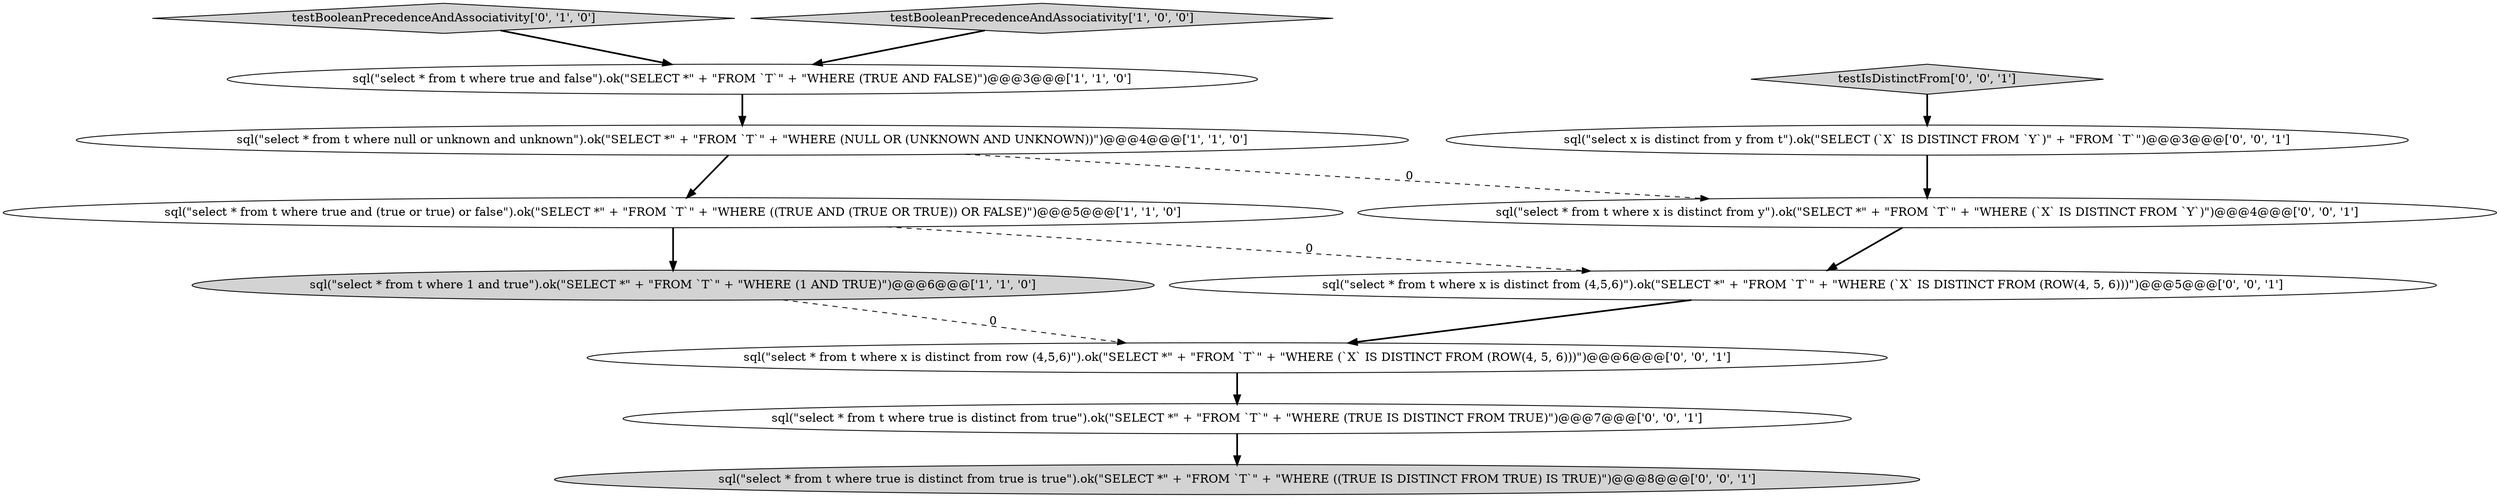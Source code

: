 digraph {
5 [style = filled, label = "testBooleanPrecedenceAndAssociativity['0', '1', '0']", fillcolor = lightgray, shape = diamond image = "AAA0AAABBB2BBB"];
2 [style = filled, label = "testBooleanPrecedenceAndAssociativity['1', '0', '0']", fillcolor = lightgray, shape = diamond image = "AAA0AAABBB1BBB"];
1 [style = filled, label = "sql(\"select * from t where 1 and true\").ok(\"SELECT *\" + \"FROM `T`\" + \"WHERE (1 AND TRUE)\")@@@6@@@['1', '1', '0']", fillcolor = lightgray, shape = ellipse image = "AAA0AAABBB1BBB"];
10 [style = filled, label = "sql(\"select * from t where x is distinct from y\").ok(\"SELECT *\" + \"FROM `T`\" + \"WHERE (`X` IS DISTINCT FROM `Y`)\")@@@4@@@['0', '0', '1']", fillcolor = white, shape = ellipse image = "AAA0AAABBB3BBB"];
4 [style = filled, label = "sql(\"select * from t where true and false\").ok(\"SELECT *\" + \"FROM `T`\" + \"WHERE (TRUE AND FALSE)\")@@@3@@@['1', '1', '0']", fillcolor = white, shape = ellipse image = "AAA0AAABBB1BBB"];
9 [style = filled, label = "sql(\"select * from t where x is distinct from row (4,5,6)\").ok(\"SELECT *\" + \"FROM `T`\" + \"WHERE (`X` IS DISTINCT FROM (ROW(4, 5, 6)))\")@@@6@@@['0', '0', '1']", fillcolor = white, shape = ellipse image = "AAA0AAABBB3BBB"];
6 [style = filled, label = "sql(\"select x is distinct from y from t\").ok(\"SELECT (`X` IS DISTINCT FROM `Y`)\" + \"FROM `T`\")@@@3@@@['0', '0', '1']", fillcolor = white, shape = ellipse image = "AAA0AAABBB3BBB"];
12 [style = filled, label = "sql(\"select * from t where true is distinct from true is true\").ok(\"SELECT *\" + \"FROM `T`\" + \"WHERE ((TRUE IS DISTINCT FROM TRUE) IS TRUE)\")@@@8@@@['0', '0', '1']", fillcolor = lightgray, shape = ellipse image = "AAA0AAABBB3BBB"];
3 [style = filled, label = "sql(\"select * from t where null or unknown and unknown\").ok(\"SELECT *\" + \"FROM `T`\" + \"WHERE (NULL OR (UNKNOWN AND UNKNOWN))\")@@@4@@@['1', '1', '0']", fillcolor = white, shape = ellipse image = "AAA0AAABBB1BBB"];
7 [style = filled, label = "sql(\"select * from t where x is distinct from (4,5,6)\").ok(\"SELECT *\" + \"FROM `T`\" + \"WHERE (`X` IS DISTINCT FROM (ROW(4, 5, 6)))\")@@@5@@@['0', '0', '1']", fillcolor = white, shape = ellipse image = "AAA0AAABBB3BBB"];
11 [style = filled, label = "sql(\"select * from t where true is distinct from true\").ok(\"SELECT *\" + \"FROM `T`\" + \"WHERE (TRUE IS DISTINCT FROM TRUE)\")@@@7@@@['0', '0', '1']", fillcolor = white, shape = ellipse image = "AAA0AAABBB3BBB"];
0 [style = filled, label = "sql(\"select * from t where true and (true or true) or false\").ok(\"SELECT *\" + \"FROM `T`\" + \"WHERE ((TRUE AND (TRUE OR TRUE)) OR FALSE)\")@@@5@@@['1', '1', '0']", fillcolor = white, shape = ellipse image = "AAA0AAABBB1BBB"];
8 [style = filled, label = "testIsDistinctFrom['0', '0', '1']", fillcolor = lightgray, shape = diamond image = "AAA0AAABBB3BBB"];
7->9 [style = bold, label=""];
3->0 [style = bold, label=""];
4->3 [style = bold, label=""];
1->9 [style = dashed, label="0"];
11->12 [style = bold, label=""];
8->6 [style = bold, label=""];
3->10 [style = dashed, label="0"];
9->11 [style = bold, label=""];
0->7 [style = dashed, label="0"];
2->4 [style = bold, label=""];
10->7 [style = bold, label=""];
0->1 [style = bold, label=""];
6->10 [style = bold, label=""];
5->4 [style = bold, label=""];
}
